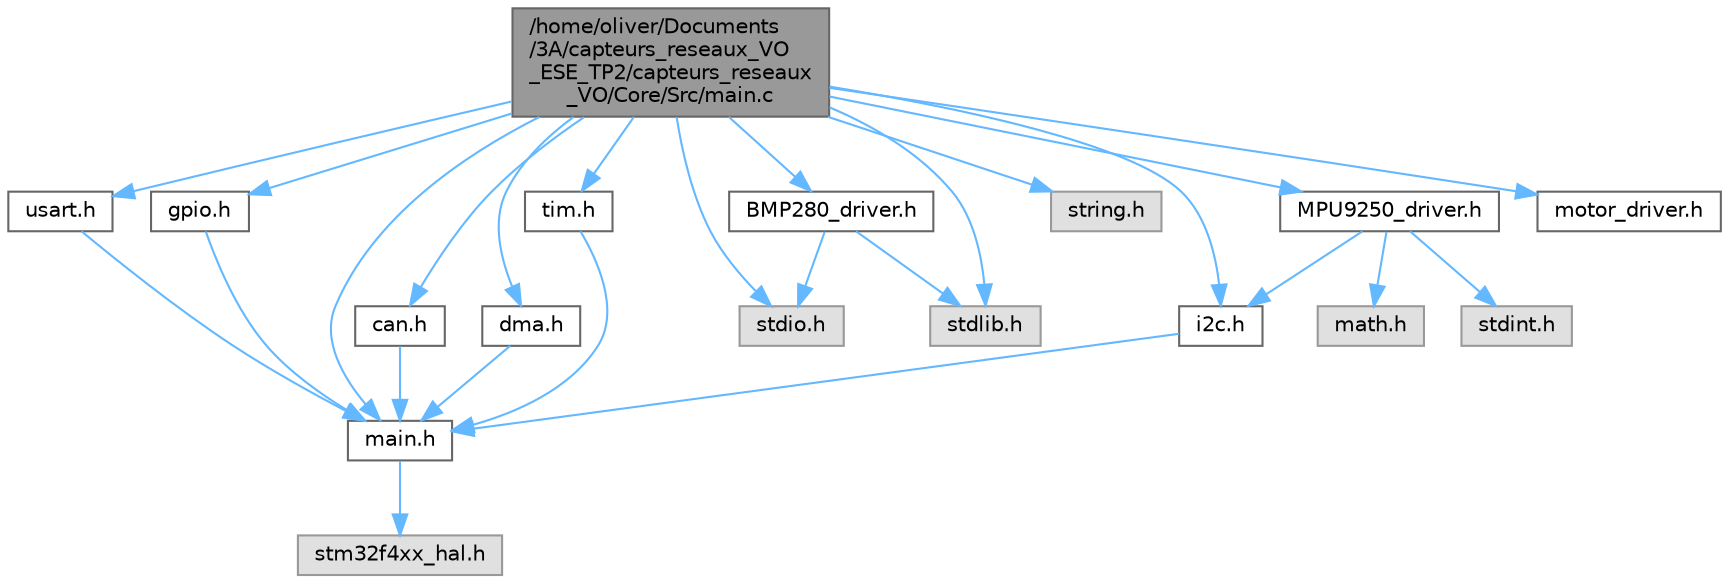 digraph "/home/oliver/Documents/3A/capteurs_reseaux_VO_ESE_TP2/capteurs_reseaux_VO/Core/Src/main.c"
{
 // LATEX_PDF_SIZE
  bgcolor="transparent";
  edge [fontname=Helvetica,fontsize=10,labelfontname=Helvetica,labelfontsize=10];
  node [fontname=Helvetica,fontsize=10,shape=box,height=0.2,width=0.4];
  Node1 [id="Node000001",label="/home/oliver/Documents\l/3A/capteurs_reseaux_VO\l_ESE_TP2/capteurs_reseaux\l_VO/Core/Src/main.c",height=0.2,width=0.4,color="gray40", fillcolor="grey60", style="filled", fontcolor="black",tooltip=": Main program body"];
  Node1 -> Node2 [id="edge1_Node000001_Node000002",color="steelblue1",style="solid",tooltip=" "];
  Node2 [id="Node000002",label="main.h",height=0.2,width=0.4,color="grey40", fillcolor="white", style="filled",URL="$main_8h.html",tooltip=": Header for main.c file. This file contains the common defines of the application."];
  Node2 -> Node3 [id="edge2_Node000002_Node000003",color="steelblue1",style="solid",tooltip=" "];
  Node3 [id="Node000003",label="stm32f4xx_hal.h",height=0.2,width=0.4,color="grey60", fillcolor="#E0E0E0", style="filled",tooltip=" "];
  Node1 -> Node4 [id="edge3_Node000001_Node000004",color="steelblue1",style="solid",tooltip=" "];
  Node4 [id="Node000004",label="can.h",height=0.2,width=0.4,color="grey40", fillcolor="white", style="filled",URL="$can_8h.html",tooltip="This file contains all the function prototypes for the can.c file."];
  Node4 -> Node2 [id="edge4_Node000004_Node000002",color="steelblue1",style="solid",tooltip=" "];
  Node1 -> Node5 [id="edge5_Node000001_Node000005",color="steelblue1",style="solid",tooltip=" "];
  Node5 [id="Node000005",label="dma.h",height=0.2,width=0.4,color="grey40", fillcolor="white", style="filled",URL="$dma_8h.html",tooltip="This file contains all the function prototypes for the dma.c file."];
  Node5 -> Node2 [id="edge6_Node000005_Node000002",color="steelblue1",style="solid",tooltip=" "];
  Node1 -> Node6 [id="edge7_Node000001_Node000006",color="steelblue1",style="solid",tooltip=" "];
  Node6 [id="Node000006",label="i2c.h",height=0.2,width=0.4,color="grey40", fillcolor="white", style="filled",URL="$i2c_8h.html",tooltip="This file contains all the function prototypes for the i2c.c file."];
  Node6 -> Node2 [id="edge8_Node000006_Node000002",color="steelblue1",style="solid",tooltip=" "];
  Node1 -> Node7 [id="edge9_Node000001_Node000007",color="steelblue1",style="solid",tooltip=" "];
  Node7 [id="Node000007",label="tim.h",height=0.2,width=0.4,color="grey40", fillcolor="white", style="filled",URL="$tim_8h.html",tooltip="This file contains all the function prototypes for the tim.c file."];
  Node7 -> Node2 [id="edge10_Node000007_Node000002",color="steelblue1",style="solid",tooltip=" "];
  Node1 -> Node8 [id="edge11_Node000001_Node000008",color="steelblue1",style="solid",tooltip=" "];
  Node8 [id="Node000008",label="usart.h",height=0.2,width=0.4,color="grey40", fillcolor="white", style="filled",URL="$usart_8h.html",tooltip="This file contains all the function prototypes for the usart.c file."];
  Node8 -> Node2 [id="edge12_Node000008_Node000002",color="steelblue1",style="solid",tooltip=" "];
  Node1 -> Node9 [id="edge13_Node000001_Node000009",color="steelblue1",style="solid",tooltip=" "];
  Node9 [id="Node000009",label="gpio.h",height=0.2,width=0.4,color="grey40", fillcolor="white", style="filled",URL="$gpio_8h.html",tooltip="This file contains all the function prototypes for the gpio.c file."];
  Node9 -> Node2 [id="edge14_Node000009_Node000002",color="steelblue1",style="solid",tooltip=" "];
  Node1 -> Node10 [id="edge15_Node000001_Node000010",color="steelblue1",style="solid",tooltip=" "];
  Node10 [id="Node000010",label="stdio.h",height=0.2,width=0.4,color="grey60", fillcolor="#E0E0E0", style="filled",tooltip=" "];
  Node1 -> Node11 [id="edge16_Node000001_Node000011",color="steelblue1",style="solid",tooltip=" "];
  Node11 [id="Node000011",label="stdlib.h",height=0.2,width=0.4,color="grey60", fillcolor="#E0E0E0", style="filled",tooltip=" "];
  Node1 -> Node12 [id="edge17_Node000001_Node000012",color="steelblue1",style="solid",tooltip=" "];
  Node12 [id="Node000012",label="string.h",height=0.2,width=0.4,color="grey60", fillcolor="#E0E0E0", style="filled",tooltip=" "];
  Node1 -> Node13 [id="edge18_Node000001_Node000013",color="steelblue1",style="solid",tooltip=" "];
  Node13 [id="Node000013",label="BMP280_driver.h",height=0.2,width=0.4,color="grey40", fillcolor="white", style="filled",URL="$BMP280__driver_8h.html",tooltip="This file contains all the function prototypes for the BMP280_driver.c file."];
  Node13 -> Node10 [id="edge19_Node000013_Node000010",color="steelblue1",style="solid",tooltip=" "];
  Node13 -> Node11 [id="edge20_Node000013_Node000011",color="steelblue1",style="solid",tooltip=" "];
  Node1 -> Node14 [id="edge21_Node000001_Node000014",color="steelblue1",style="solid",tooltip=" "];
  Node14 [id="Node000014",label="MPU9250_driver.h",height=0.2,width=0.4,color="grey40", fillcolor="white", style="filled",URL="$MPU9250__driver_8h.html",tooltip="This file contains all the function prototypes for the MPU9250_driver.c file."];
  Node14 -> Node15 [id="edge22_Node000014_Node000015",color="steelblue1",style="solid",tooltip=" "];
  Node15 [id="Node000015",label="stdint.h",height=0.2,width=0.4,color="grey60", fillcolor="#E0E0E0", style="filled",tooltip=" "];
  Node14 -> Node16 [id="edge23_Node000014_Node000016",color="steelblue1",style="solid",tooltip=" "];
  Node16 [id="Node000016",label="math.h",height=0.2,width=0.4,color="grey60", fillcolor="#E0E0E0", style="filled",tooltip=" "];
  Node14 -> Node6 [id="edge24_Node000014_Node000006",color="steelblue1",style="solid",tooltip=" "];
  Node1 -> Node17 [id="edge25_Node000001_Node000017",color="steelblue1",style="solid",tooltip=" "];
  Node17 [id="Node000017",label="motor_driver.h",height=0.2,width=0.4,color="grey40", fillcolor="white", style="filled",URL="$motor__driver_8h.html",tooltip="This file contains all the function prototypes for the motor_driver.c file."];
}

